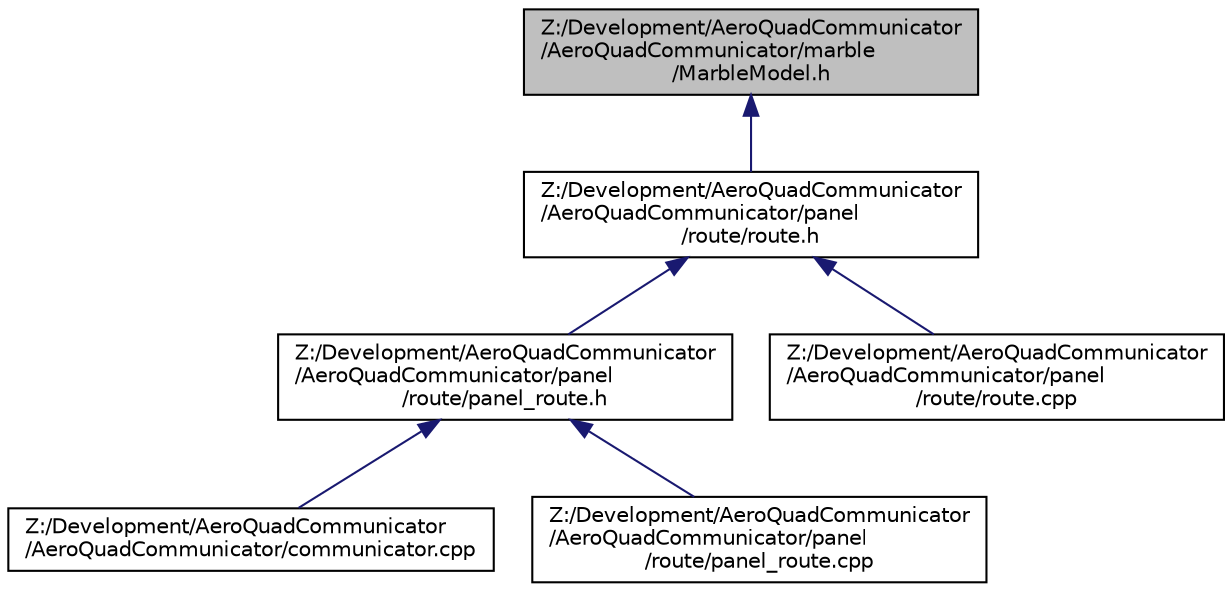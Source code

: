 digraph "Z:/Development/AeroQuadCommunicator/AeroQuadCommunicator/marble/MarbleModel.h"
{
  edge [fontname="Helvetica",fontsize="10",labelfontname="Helvetica",labelfontsize="10"];
  node [fontname="Helvetica",fontsize="10",shape=record];
  Node1 [label="Z:/Development/AeroQuadCommunicator\l/AeroQuadCommunicator/marble\l/MarbleModel.h",height=0.2,width=0.4,color="black", fillcolor="grey75", style="filled" fontcolor="black"];
  Node1 -> Node2 [dir="back",color="midnightblue",fontsize="10",style="solid",fontname="Helvetica"];
  Node2 [label="Z:/Development/AeroQuadCommunicator\l/AeroQuadCommunicator/panel\l/route/route.h",height=0.2,width=0.4,color="black", fillcolor="white", style="filled",URL="$panel_2route_2_route_8h_source.html"];
  Node2 -> Node3 [dir="back",color="midnightblue",fontsize="10",style="solid",fontname="Helvetica"];
  Node3 [label="Z:/Development/AeroQuadCommunicator\l/AeroQuadCommunicator/panel\l/route/panel_route.h",height=0.2,width=0.4,color="black", fillcolor="white", style="filled",URL="$panel__route_8h_source.html"];
  Node3 -> Node4 [dir="back",color="midnightblue",fontsize="10",style="solid",fontname="Helvetica"];
  Node4 [label="Z:/Development/AeroQuadCommunicator\l/AeroQuadCommunicator/communicator.cpp",height=0.2,width=0.4,color="black", fillcolor="white", style="filled",URL="$communicator_8cpp_source.html"];
  Node3 -> Node5 [dir="back",color="midnightblue",fontsize="10",style="solid",fontname="Helvetica"];
  Node5 [label="Z:/Development/AeroQuadCommunicator\l/AeroQuadCommunicator/panel\l/route/panel_route.cpp",height=0.2,width=0.4,color="black", fillcolor="white", style="filled",URL="$panel__route_8cpp_source.html"];
  Node2 -> Node6 [dir="back",color="midnightblue",fontsize="10",style="solid",fontname="Helvetica"];
  Node6 [label="Z:/Development/AeroQuadCommunicator\l/AeroQuadCommunicator/panel\l/route/route.cpp",height=0.2,width=0.4,color="black", fillcolor="white", style="filled",URL="$route_8cpp_source.html"];
}
